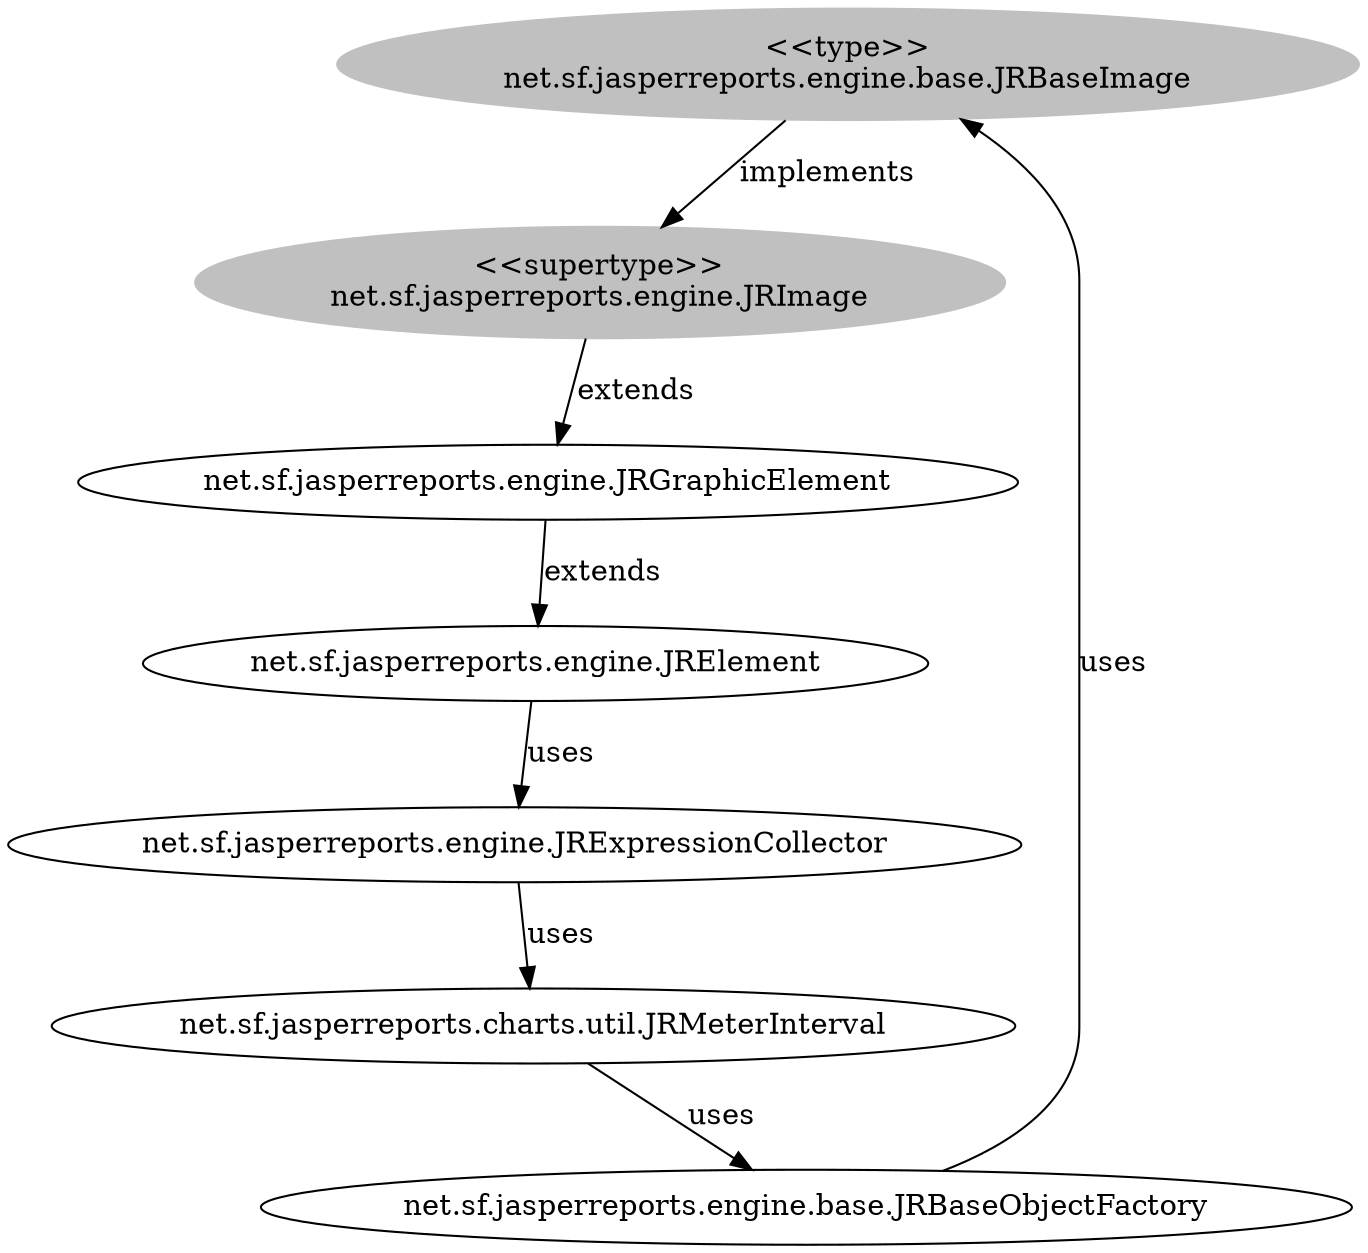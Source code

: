digraph stk {
	net_sf_jasperreports_engine_base_JRBaseImage [label="<<type>>
net.sf.jasperreports.engine.base.JRBaseImage",style=filled,color="grey"];
	net_sf_jasperreports_engine_JRImage [label="<<supertype>>
net.sf.jasperreports.engine.JRImage",style=filled,color="grey"];
	net_sf_jasperreports_engine_JRGraphicElement [label="net.sf.jasperreports.engine.JRGraphicElement"];
	net_sf_jasperreports_engine_JRElement [label="net.sf.jasperreports.engine.JRElement"];
	net_sf_jasperreports_engine_base_JRBaseObjectFactory [label="net.sf.jasperreports.engine.base.JRBaseObjectFactory"];
	net_sf_jasperreports_engine_JRExpressionCollector [label="net.sf.jasperreports.engine.JRExpressionCollector"];
	net_sf_jasperreports_charts_util_JRMeterInterval [label="net.sf.jasperreports.charts.util.JRMeterInterval"];
	net_sf_jasperreports_engine_base_JRBaseImage -> net_sf_jasperreports_engine_JRImage [label=implements];
	net_sf_jasperreports_engine_JRImage -> net_sf_jasperreports_engine_JRGraphicElement [label=extends];
	net_sf_jasperreports_engine_JRGraphicElement -> net_sf_jasperreports_engine_JRElement [label=extends];
	net_sf_jasperreports_engine_JRElement -> net_sf_jasperreports_engine_JRExpressionCollector [label=uses];
	net_sf_jasperreports_engine_JRExpressionCollector -> net_sf_jasperreports_charts_util_JRMeterInterval [label=uses];
	net_sf_jasperreports_charts_util_JRMeterInterval -> net_sf_jasperreports_engine_base_JRBaseObjectFactory [label=uses];
	net_sf_jasperreports_engine_base_JRBaseObjectFactory -> net_sf_jasperreports_engine_base_JRBaseImage [label=uses];
}
